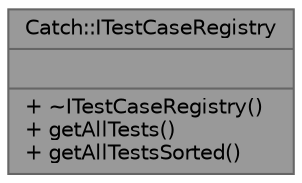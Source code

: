 digraph "Catch::ITestCaseRegistry"
{
 // LATEX_PDF_SIZE
  bgcolor="transparent";
  edge [fontname=Helvetica,fontsize=10,labelfontname=Helvetica,labelfontsize=10];
  node [fontname=Helvetica,fontsize=10,shape=box,height=0.2,width=0.4];
  Node1 [shape=record,label="{Catch::ITestCaseRegistry\n||+ ~ITestCaseRegistry()\l+ getAllTests()\l+ getAllTestsSorted()\l}",height=0.2,width=0.4,color="gray40", fillcolor="grey60", style="filled", fontcolor="black",tooltip=" "];
}
